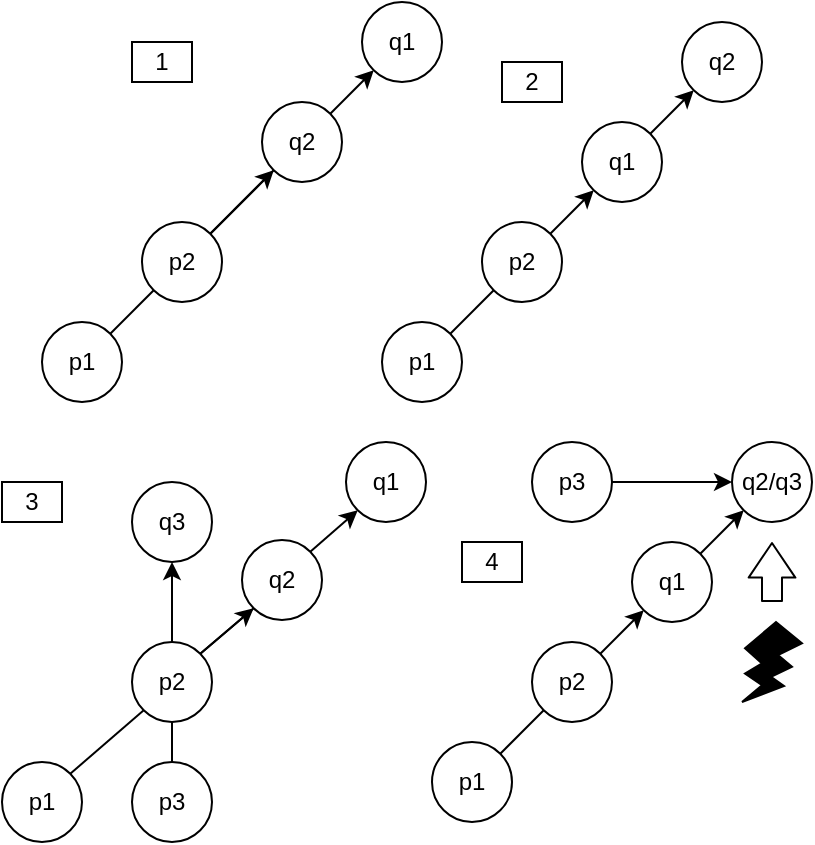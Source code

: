 <mxfile version="14.7.0" type="device"><diagram id="-7thAbELPp-rdjORzJxQ" name="Page-1"><mxGraphModel dx="1422" dy="791" grid="1" gridSize="10" guides="1" tooltips="1" connect="1" arrows="1" fold="1" page="1" pageScale="1" pageWidth="1169" pageHeight="550" math="0" shadow="0"><root><mxCell id="0"/><mxCell id="1" parent="0"/><mxCell id="w6Mglpcdqtm18XpmLwrX-7" value="q1" style="ellipse;whiteSpace=wrap;html=1;aspect=fixed;" parent="1" vertex="1"><mxGeometry x="700" y="380" width="40" height="40" as="geometry"/></mxCell><mxCell id="w6Mglpcdqtm18XpmLwrX-9" value="p1" style="ellipse;whiteSpace=wrap;html=1;aspect=fixed;" parent="1" vertex="1"><mxGeometry x="540" y="540" width="40" height="40" as="geometry"/></mxCell><mxCell id="w6Mglpcdqtm18XpmLwrX-10" value="" style="endArrow=classic;html=1;exitX=1;exitY=0;exitDx=0;exitDy=0;entryX=0;entryY=1;entryDx=0;entryDy=0;startArrow=none;" parent="1" source="w6Mglpcdqtm18XpmLwrX-12" edge="1"><mxGeometry width="50" height="50" relative="1" as="geometry"><mxPoint x="590" y="630" as="sourcePoint"/><mxPoint x="705.858" y="414.142" as="targetPoint"/></mxGeometry></mxCell><mxCell id="w6Mglpcdqtm18XpmLwrX-14" value="" style="endArrow=classic;html=1;exitX=1;exitY=0;exitDx=0;exitDy=0;entryX=0;entryY=1;entryDx=0;entryDy=0;" parent="1" source="w6Mglpcdqtm18XpmLwrX-13" target="w6Mglpcdqtm18XpmLwrX-12" edge="1"><mxGeometry width="50" height="50" relative="1" as="geometry"><mxPoint x="600" y="640" as="sourcePoint"/><mxPoint x="650" y="590" as="targetPoint"/></mxGeometry></mxCell><mxCell id="w6Mglpcdqtm18XpmLwrX-12" value="q2" style="ellipse;whiteSpace=wrap;html=1;aspect=fixed;" parent="1" vertex="1"><mxGeometry x="650" y="430" width="40" height="40" as="geometry"/></mxCell><mxCell id="w6Mglpcdqtm18XpmLwrX-15" value="" style="endArrow=none;html=1;exitX=1;exitY=0;exitDx=0;exitDy=0;entryX=0;entryY=1;entryDx=0;entryDy=0;startArrow=none;" parent="1" source="w6Mglpcdqtm18XpmLwrX-13" target="w6Mglpcdqtm18XpmLwrX-12" edge="1"><mxGeometry width="50" height="50" relative="1" as="geometry"><mxPoint x="574.142" y="545.858" as="sourcePoint"/><mxPoint x="705.858" y="414.142" as="targetPoint"/></mxGeometry></mxCell><mxCell id="w6Mglpcdqtm18XpmLwrX-13" value="p2" style="ellipse;whiteSpace=wrap;html=1;aspect=fixed;" parent="1" vertex="1"><mxGeometry x="590" y="490" width="40" height="40" as="geometry"/></mxCell><mxCell id="w6Mglpcdqtm18XpmLwrX-16" value="" style="endArrow=none;html=1;exitX=1;exitY=0;exitDx=0;exitDy=0;entryX=0;entryY=1;entryDx=0;entryDy=0;" parent="1" source="w6Mglpcdqtm18XpmLwrX-9" target="w6Mglpcdqtm18XpmLwrX-13" edge="1"><mxGeometry width="50" height="50" relative="1" as="geometry"><mxPoint x="574.142" y="545.858" as="sourcePoint"/><mxPoint x="655.858" y="464.142" as="targetPoint"/></mxGeometry></mxCell><mxCell id="w6Mglpcdqtm18XpmLwrX-19" value="1" style="rounded=0;whiteSpace=wrap;html=1;" parent="1" vertex="1"><mxGeometry x="585" y="400" width="30" height="20" as="geometry"/></mxCell><mxCell id="2B3SOWHzdA59uKGCifLY-36" value="p1" style="ellipse;whiteSpace=wrap;html=1;aspect=fixed;" parent="1" vertex="1"><mxGeometry x="710" y="540" width="40" height="40" as="geometry"/></mxCell><mxCell id="2B3SOWHzdA59uKGCifLY-37" value="" style="endArrow=classic;html=1;exitX=1;exitY=0;exitDx=0;exitDy=0;entryX=0;entryY=1;entryDx=0;entryDy=0;startArrow=none;" parent="1" source="2B3SOWHzdA59uKGCifLY-41" target="2B3SOWHzdA59uKGCifLY-35" edge="1"><mxGeometry width="50" height="50" relative="1" as="geometry"><mxPoint x="750" y="640" as="sourcePoint"/><mxPoint x="865.858" y="424.142" as="targetPoint"/></mxGeometry></mxCell><mxCell id="2B3SOWHzdA59uKGCifLY-39" value="q2" style="ellipse;whiteSpace=wrap;html=1;aspect=fixed;" parent="1" vertex="1"><mxGeometry x="860" y="390" width="40" height="40" as="geometry"/></mxCell><mxCell id="2B3SOWHzdA59uKGCifLY-41" value="p2" style="ellipse;whiteSpace=wrap;html=1;aspect=fixed;" parent="1" vertex="1"><mxGeometry x="760" y="490" width="40" height="40" as="geometry"/></mxCell><mxCell id="2B3SOWHzdA59uKGCifLY-42" value="" style="endArrow=none;html=1;exitX=1;exitY=0;exitDx=0;exitDy=0;entryX=0;entryY=1;entryDx=0;entryDy=0;" parent="1" source="2B3SOWHzdA59uKGCifLY-36" target="2B3SOWHzdA59uKGCifLY-41" edge="1"><mxGeometry width="50" height="50" relative="1" as="geometry"><mxPoint x="734.142" y="555.858" as="sourcePoint"/><mxPoint x="815.858" y="474.142" as="targetPoint"/></mxGeometry></mxCell><mxCell id="2B3SOWHzdA59uKGCifLY-43" value="2" style="rounded=0;whiteSpace=wrap;html=1;" parent="1" vertex="1"><mxGeometry x="770" y="410" width="30" height="20" as="geometry"/></mxCell><mxCell id="2B3SOWHzdA59uKGCifLY-35" value="q1" style="ellipse;whiteSpace=wrap;html=1;aspect=fixed;" parent="1" vertex="1"><mxGeometry x="810" y="440" width="40" height="40" as="geometry"/></mxCell><mxCell id="2B3SOWHzdA59uKGCifLY-44" value="" style="endArrow=classic;html=1;entryX=0;entryY=1;entryDx=0;entryDy=0;startArrow=none;exitX=1;exitY=0;exitDx=0;exitDy=0;" parent="1" source="2B3SOWHzdA59uKGCifLY-35" target="2B3SOWHzdA59uKGCifLY-39" edge="1"><mxGeometry width="50" height="50" relative="1" as="geometry"><mxPoint x="840" y="450" as="sourcePoint"/><mxPoint x="825.858" y="484.142" as="targetPoint"/></mxGeometry></mxCell><mxCell id="2B3SOWHzdA59uKGCifLY-46" value="p1" style="ellipse;whiteSpace=wrap;html=1;aspect=fixed;" parent="1" vertex="1"><mxGeometry x="735" y="750" width="40" height="40" as="geometry"/></mxCell><mxCell id="2B3SOWHzdA59uKGCifLY-47" value="" style="endArrow=classic;html=1;exitX=1;exitY=0;exitDx=0;exitDy=0;entryX=0;entryY=1;entryDx=0;entryDy=0;startArrow=none;" parent="1" source="2B3SOWHzdA59uKGCifLY-49" target="2B3SOWHzdA59uKGCifLY-52" edge="1"><mxGeometry width="50" height="50" relative="1" as="geometry"><mxPoint x="775" y="850" as="sourcePoint"/><mxPoint x="890.858" y="634.142" as="targetPoint"/></mxGeometry></mxCell><mxCell id="2B3SOWHzdA59uKGCifLY-48" value="q2/q3" style="ellipse;whiteSpace=wrap;html=1;aspect=fixed;" parent="1" vertex="1"><mxGeometry x="885" y="600" width="40" height="40" as="geometry"/></mxCell><mxCell id="2B3SOWHzdA59uKGCifLY-49" value="p2" style="ellipse;whiteSpace=wrap;html=1;aspect=fixed;" parent="1" vertex="1"><mxGeometry x="785" y="700" width="40" height="40" as="geometry"/></mxCell><mxCell id="2B3SOWHzdA59uKGCifLY-50" value="" style="endArrow=none;html=1;exitX=1;exitY=0;exitDx=0;exitDy=0;entryX=0;entryY=1;entryDx=0;entryDy=0;" parent="1" source="2B3SOWHzdA59uKGCifLY-46" target="2B3SOWHzdA59uKGCifLY-49" edge="1"><mxGeometry width="50" height="50" relative="1" as="geometry"><mxPoint x="759.142" y="765.858" as="sourcePoint"/><mxPoint x="840.858" y="684.142" as="targetPoint"/></mxGeometry></mxCell><mxCell id="2B3SOWHzdA59uKGCifLY-51" value="4" style="rounded=0;whiteSpace=wrap;html=1;" parent="1" vertex="1"><mxGeometry x="750" y="650" width="30" height="20" as="geometry"/></mxCell><mxCell id="2B3SOWHzdA59uKGCifLY-52" value="q1" style="ellipse;whiteSpace=wrap;html=1;aspect=fixed;" parent="1" vertex="1"><mxGeometry x="835" y="650" width="40" height="40" as="geometry"/></mxCell><mxCell id="2B3SOWHzdA59uKGCifLY-53" value="" style="endArrow=classic;html=1;entryX=0;entryY=1;entryDx=0;entryDy=0;startArrow=none;exitX=1;exitY=0;exitDx=0;exitDy=0;" parent="1" source="2B3SOWHzdA59uKGCifLY-52" target="2B3SOWHzdA59uKGCifLY-48" edge="1"><mxGeometry width="50" height="50" relative="1" as="geometry"><mxPoint x="865" y="660" as="sourcePoint"/><mxPoint x="850.858" y="694.142" as="targetPoint"/></mxGeometry></mxCell><mxCell id="2B3SOWHzdA59uKGCifLY-54" value="" style="endArrow=classic;html=1;exitX=1;exitY=0.5;exitDx=0;exitDy=0;entryX=0;entryY=0.5;entryDx=0;entryDy=0;startArrow=none;" parent="1" source="2B3SOWHzdA59uKGCifLY-55" target="2B3SOWHzdA59uKGCifLY-48" edge="1"><mxGeometry width="50" height="50" relative="1" as="geometry"><mxPoint x="735" y="720" as="sourcePoint"/><mxPoint x="870.858" y="574.142" as="targetPoint"/></mxGeometry></mxCell><mxCell id="2B3SOWHzdA59uKGCifLY-55" value="p3" style="ellipse;whiteSpace=wrap;html=1;aspect=fixed;" parent="1" vertex="1"><mxGeometry x="785" y="600" width="40" height="40" as="geometry"/></mxCell><mxCell id="2B3SOWHzdA59uKGCifLY-57" value="" style="verticalLabelPosition=bottom;verticalAlign=top;html=1;shape=mxgraph.basic.flash;fillColor=#000000;" parent="1" vertex="1"><mxGeometry x="890" y="690" width="30" height="40" as="geometry"/></mxCell><mxCell id="2B3SOWHzdA59uKGCifLY-59" value="" style="shape=flexArrow;endArrow=classic;html=1;endWidth=12.381;endSize=5.429;" parent="1" edge="1"><mxGeometry width="50" height="50" relative="1" as="geometry"><mxPoint x="905" y="680" as="sourcePoint"/><mxPoint x="905" y="650" as="targetPoint"/></mxGeometry></mxCell><mxCell id="2B3SOWHzdA59uKGCifLY-60" value="q1" style="ellipse;whiteSpace=wrap;html=1;aspect=fixed;" parent="1" vertex="1"><mxGeometry x="692" y="600" width="40" height="40" as="geometry"/></mxCell><mxCell id="2B3SOWHzdA59uKGCifLY-61" value="p1" style="ellipse;whiteSpace=wrap;html=1;aspect=fixed;" parent="1" vertex="1"><mxGeometry x="520" y="760" width="40" height="40" as="geometry"/></mxCell><mxCell id="2B3SOWHzdA59uKGCifLY-62" value="" style="endArrow=classic;html=1;exitX=1;exitY=0;exitDx=0;exitDy=0;startArrow=none;entryX=0;entryY=1;entryDx=0;entryDy=0;" parent="1" source="2B3SOWHzdA59uKGCifLY-64" target="2B3SOWHzdA59uKGCifLY-60" edge="1"><mxGeometry width="50" height="50" relative="1" as="geometry"><mxPoint x="585" y="840" as="sourcePoint"/><mxPoint x="680" y="640" as="targetPoint"/></mxGeometry></mxCell><mxCell id="2B3SOWHzdA59uKGCifLY-63" value="" style="endArrow=classic;html=1;exitX=1;exitY=0;exitDx=0;exitDy=0;entryX=0;entryY=1;entryDx=0;entryDy=0;" parent="1" source="2B3SOWHzdA59uKGCifLY-66" target="2B3SOWHzdA59uKGCifLY-64" edge="1"><mxGeometry width="50" height="50" relative="1" as="geometry"><mxPoint x="595" y="850" as="sourcePoint"/><mxPoint x="645" y="800" as="targetPoint"/></mxGeometry></mxCell><mxCell id="2B3SOWHzdA59uKGCifLY-64" value="q2" style="ellipse;whiteSpace=wrap;html=1;aspect=fixed;" parent="1" vertex="1"><mxGeometry x="640" y="649" width="40" height="40" as="geometry"/></mxCell><mxCell id="2B3SOWHzdA59uKGCifLY-65" value="" style="endArrow=none;html=1;exitX=1;exitY=0;exitDx=0;exitDy=0;entryX=0;entryY=1;entryDx=0;entryDy=0;startArrow=none;" parent="1" source="2B3SOWHzdA59uKGCifLY-66" target="2B3SOWHzdA59uKGCifLY-64" edge="1"><mxGeometry width="50" height="50" relative="1" as="geometry"><mxPoint x="569.142" y="755.858" as="sourcePoint"/><mxPoint x="700.858" y="624.142" as="targetPoint"/></mxGeometry></mxCell><mxCell id="2B3SOWHzdA59uKGCifLY-67" value="" style="endArrow=none;html=1;exitX=1;exitY=0;exitDx=0;exitDy=0;entryX=0;entryY=1;entryDx=0;entryDy=0;" parent="1" source="2B3SOWHzdA59uKGCifLY-61" target="2B3SOWHzdA59uKGCifLY-66" edge="1"><mxGeometry width="50" height="50" relative="1" as="geometry"><mxPoint x="569.142" y="755.858" as="sourcePoint"/><mxPoint x="650.858" y="674.142" as="targetPoint"/></mxGeometry></mxCell><mxCell id="2B3SOWHzdA59uKGCifLY-68" value="3" style="rounded=0;whiteSpace=wrap;html=1;" parent="1" vertex="1"><mxGeometry x="520" y="620" width="30" height="20" as="geometry"/></mxCell><mxCell id="2B3SOWHzdA59uKGCifLY-69" value="q3" style="ellipse;whiteSpace=wrap;html=1;aspect=fixed;" parent="1" vertex="1"><mxGeometry x="585" y="620" width="40" height="40" as="geometry"/></mxCell><mxCell id="2B3SOWHzdA59uKGCifLY-70" value="p3" style="ellipse;whiteSpace=wrap;html=1;aspect=fixed;" parent="1" vertex="1"><mxGeometry x="585" y="760" width="40" height="40" as="geometry"/></mxCell><mxCell id="2B3SOWHzdA59uKGCifLY-71" value="" style="endArrow=classic;html=1;exitX=0.5;exitY=0;exitDx=0;exitDy=0;entryX=0.5;entryY=1;entryDx=0;entryDy=0;startArrow=none;" parent="1" source="2B3SOWHzdA59uKGCifLY-70" target="2B3SOWHzdA59uKGCifLY-69" edge="1"><mxGeometry width="50" height="50" relative="1" as="geometry"><mxPoint x="610" y="800" as="sourcePoint"/><mxPoint x="655.858" y="754.142" as="targetPoint"/></mxGeometry></mxCell><mxCell id="2B3SOWHzdA59uKGCifLY-66" value="p2" style="ellipse;whiteSpace=wrap;html=1;aspect=fixed;" parent="1" vertex="1"><mxGeometry x="585" y="700" width="40" height="40" as="geometry"/></mxCell></root></mxGraphModel></diagram></mxfile>